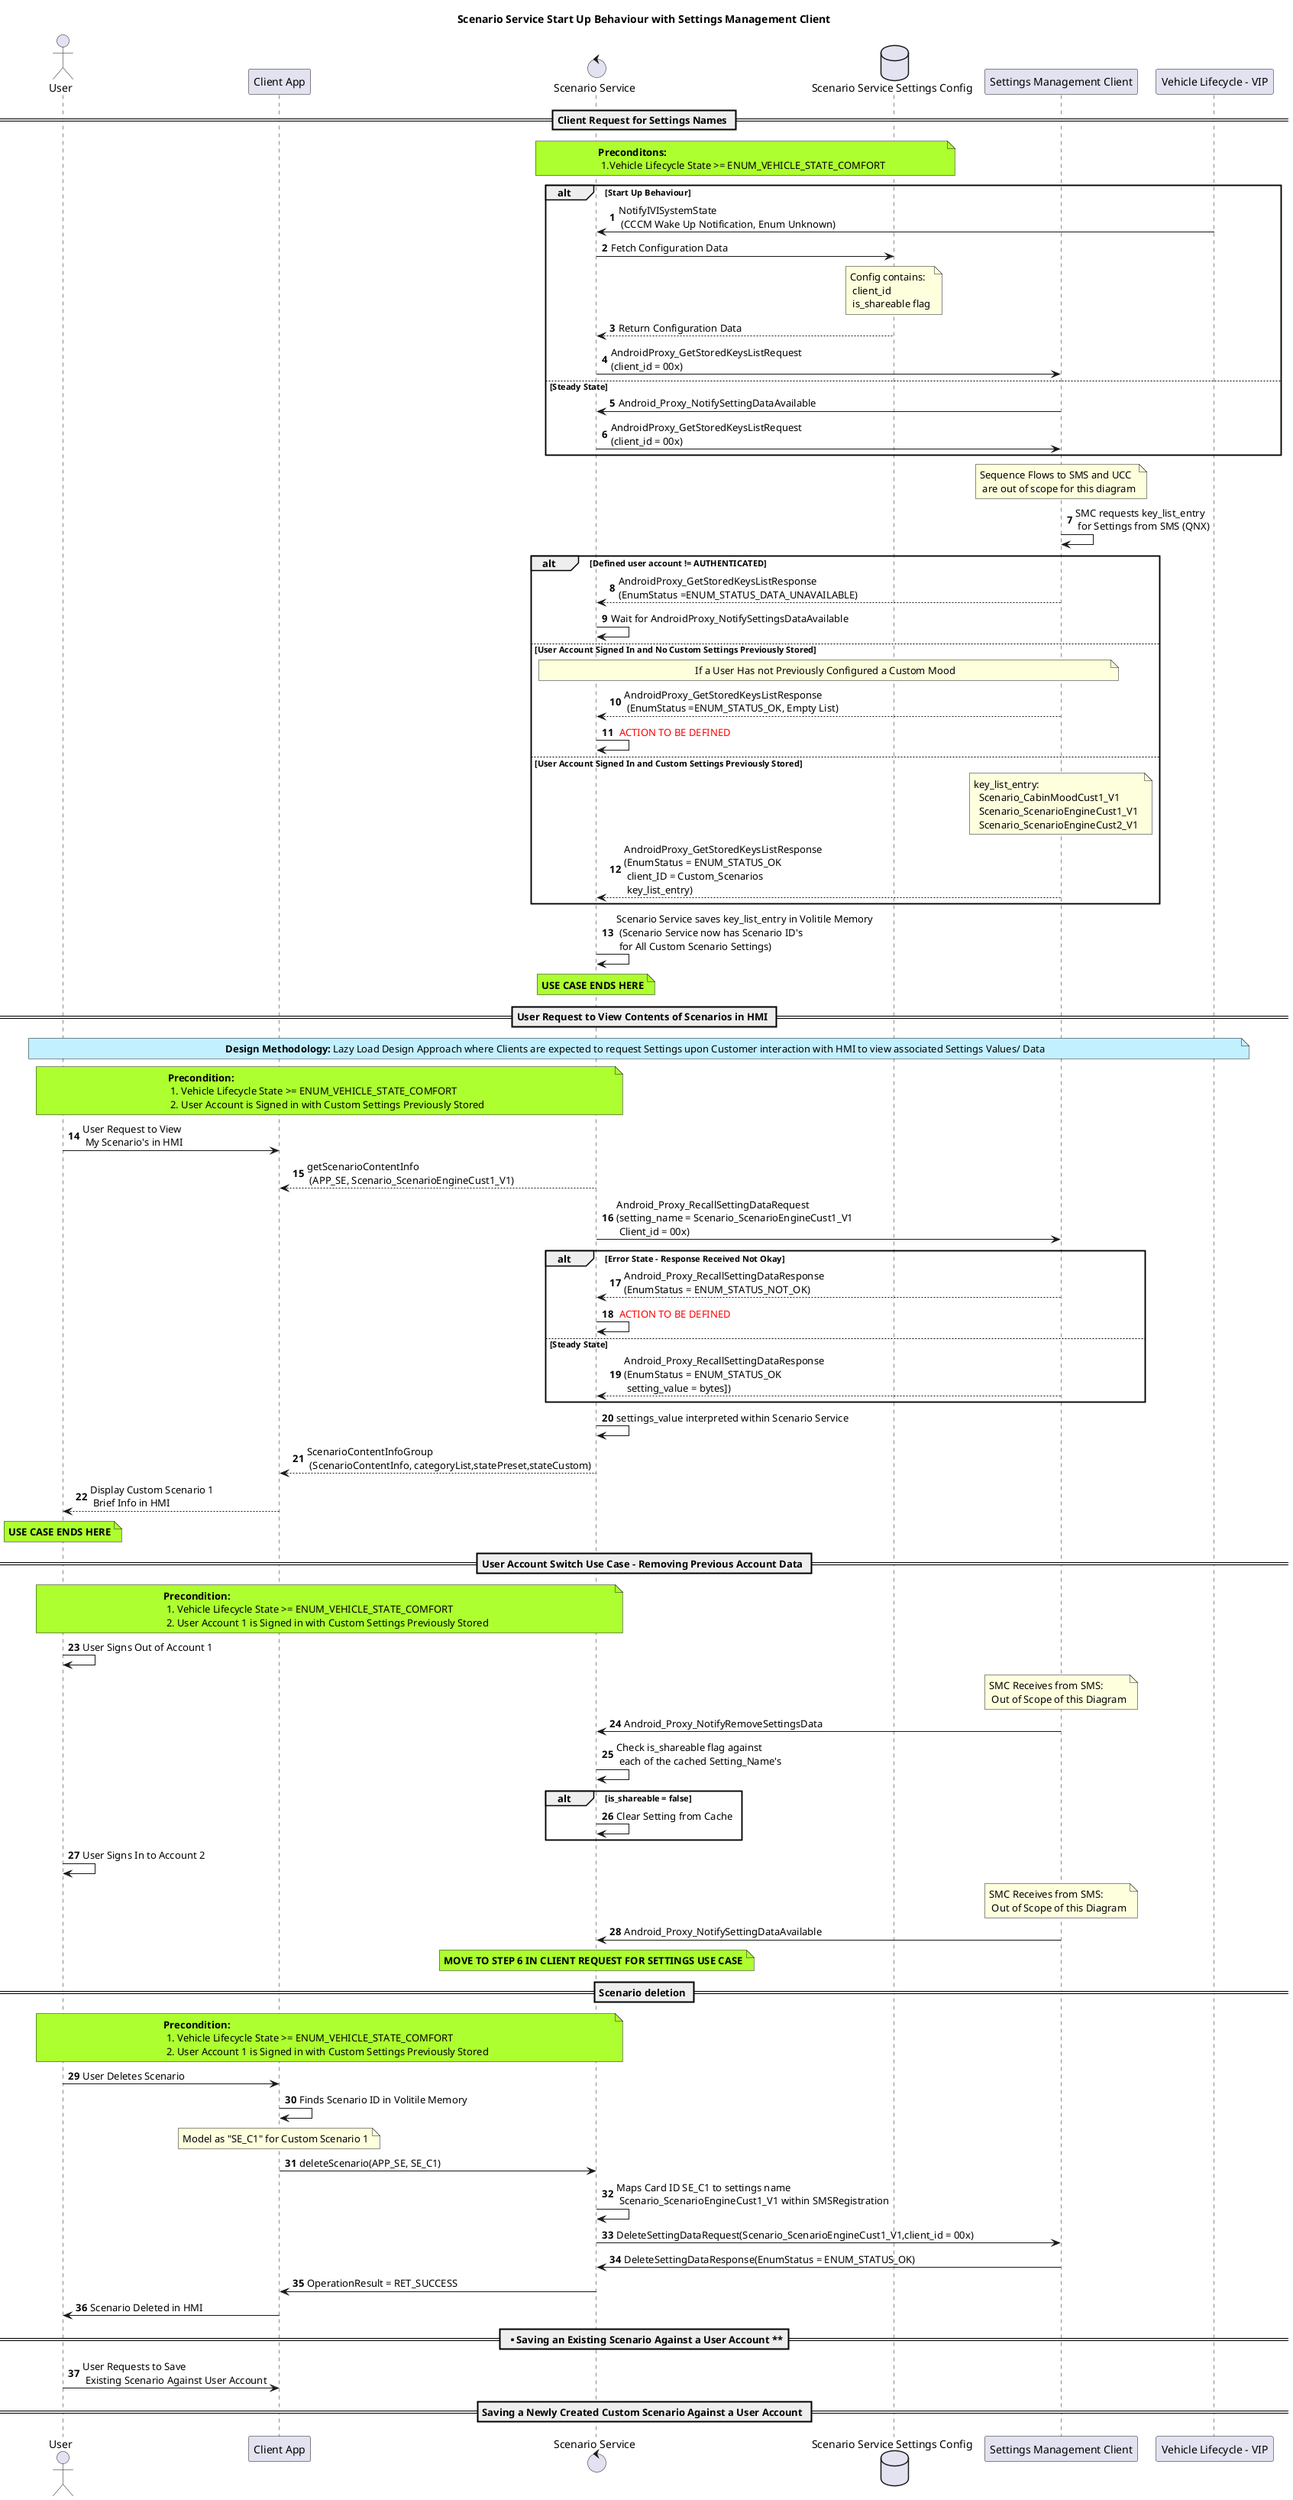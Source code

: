 @startuml Cabin_Moods_Application_Start_Up_UC
    
autonumber

actor "User" as U  
participant "Client App" as CA 
control "Scenario Service" as SS
database "Scenario Service Settings Config" as SSSC
participant "Settings Management Client" as SMC
participant "Vehicle Lifecycle - VIP" as VIP
title Scenario Service Start Up Behaviour with Settings Management Client

== Client Request for Settings Names == 

'all scenarios is_shareable flag = false
'scenario.jsonc stored within scenario service settings config 
'structure stored in memory
'if is_shareable present - d
'


    note over SS,SSSC #GreenYellow: **Preconditons:** \n 1.Vehicle Lifecycle State >= ENUM_VEHICLE_STATE_COMFORT 

        alt Start Up Behaviour
        VIP -> SS: NotifyIVISystemState \n (CCCM Wake Up Notification, Enum Unknown)
        SS -> SSSC: Fetch Configuration Data  
        note over SSSC : Config contains: \n client_id \n is_shareable flag
        SSSC --> SS: Return Configuration Data  
        SS -> SMC: AndroidProxy_GetStoredKeysListRequest\n(client_id = 00x)
        else Steady State
        SMC -> SS: Android_Proxy_NotifySettingDataAvailable
        SS -> SMC: AndroidProxy_GetStoredKeysListRequest\n(client_id = 00x)  
        end
        note over SMC: Sequence Flows to SMS and UCC \n are out of scope for this diagram 
        SMC -> SMC: SMC requests key_list_entry \n for Settings from SMS (QNX)
        
            alt Defined user account != AUTHENTICATED
                SMC --> SS: AndroidProxy_GetStoredKeysListResponse\n(EnumStatus =ENUM_STATUS_DATA_UNAVAILABLE)
                SS -> SS: Wait for AndroidProxy_NotifySettingsDataAvailable
            else User Account Signed In and No Custom Settings Previously Stored
                note over SS,SMC : If a User Has not Previously Configured a Custom Mood
                SMC --> SS: AndroidProxy_GetStoredKeysListResponse\n (EnumStatus =ENUM_STATUS_OK, Empty List)
                SS -> SS: <font color=red> ACTION TO BE DEFINED
            'If it's a Scenario, there's no intialisation of a value here because someone has not configured a scenario in the HMI
            else User Account Signed In and Custom Settings Previously Stored
                note over SMC : key_list_entry: \n  Scenario_CabinMoodCust1_V1 \n  Scenario_ScenarioEngineCust1_V1 \n  Scenario_ScenarioEngineCust2_V1        
                SMC --> SS: AndroidProxy_GetStoredKeysListResponse\n(EnumStatus = ENUM_STATUS_OK \n client_ID = Custom_Scenarios\n key_list_entry)
            end
        SS -> SS: Scenario Service saves key_list_entry in Volitile Memory \n (Scenario Service now has Scenario ID's \n for All Custom Scenario Settings)
    
    note over SS #GreenYellow : **USE CASE ENDS HERE**

== User Request to View Contents of Scenarios in HMI ==
    note across  #APPLICATION: **Design Methodology:** Lazy Load Design Approach where Clients are expected to request Settings upon Customer interaction with HMI to view associated Settings Values/ Data
   
    note over U,SS #GreenYellow : **Precondition:** \n 1. Vehicle Lifecycle State >= ENUM_VEHICLE_STATE_COMFORT \n 2. User Account is Signed in with Custom Settings Previously Stored

        U -> CA: User Request to View \n My Scenario's in HMI
        SS --> CA: getScenarioContentInfo \n (APP_SE, Scenario_ScenarioEngineCust1_V1)
        SS -> SMC: Android_Proxy_RecallSettingDataRequest\n(setting_name = Scenario_ScenarioEngineCust1_V1 \n Client_id = 00x) 
        
            alt Error State - Response Received Not Okay
            SMC --> SS: Android_Proxy_RecallSettingDataResponse\n(EnumStatus = ENUM_STATUS_NOT_OK) 
            SS -> SS: <font color=red> ACTION TO BE DEFINED
            'Remove this until we can confirm NOT_OKAY is a valid response
            else Steady State 
            SMC --> SS: Android_Proxy_RecallSettingDataResponse\n(EnumStatus = ENUM_STATUS_OK \n setting_value = bytes]) 
            end

        SS -> SS: settings_value interpreted within Scenario Service
        SS --> CA: ScenarioContentInfoGroup \n (ScenarioContentInfo, categoryList,statePreset,stateCustom)
        CA --> U: Display Custom Scenario 1 \n Brief Info in HMI

    note over U #GreenYellow: **USE CASE ENDS HERE**

== **User Account Switch Use Case - Removing Previous Account Data** ==

    note over U,SS #GreenYellow : **Precondition:** \n 1. Vehicle Lifecycle State >= ENUM_VEHICLE_STATE_COMFORT \n 2. User Account 1 is Signed in with Custom Settings Previously Stored 
        U-> U: User Signs Out of Account 1
        note over SMC : SMC Receives from SMS: \n Out of Scope of this Diagram
        SMC -> SS: Android_Proxy_NotifyRemoveSettingsData
        SS -> SS: Check is_shareable flag against \n each of the cached Setting_Name's
        
        alt is_shareable = false
        SS -> SS: Clear Setting from Cache
        end

        U-> U: User Signs In to Account 2
        note over SMC : SMC Receives from SMS: \n Out of Scope of this Diagram
        SMC -> SS: Android_Proxy_NotifySettingDataAvailable
    note over SS #GreenYellow: **MOVE TO STEP 6 IN CLIENT REQUEST FOR SETTINGS USE CASE**

== **Scenario deletion** ==

   note over U,SS #GreenYellow : **Precondition:** \n 1. Vehicle Lifecycle State >= ENUM_VEHICLE_STATE_COMFORT \n 2. User Account 1 is Signed in with Custom Settings Previously Stored 

        U -> CA: User Deletes Scenario
        CA -> CA: Finds Scenario ID in Volitile Memory
        note over CA : Model as "SE_C1" for Custom Scenario 1
        CA -> SS: deleteScenario(APP_SE, SE_C1)  
        SS -> SS: Maps Card ID SE_C1 to settings name \n Scenario_ScenarioEngineCust1_V1 within SMSRegistration
        SS -> SMC: DeleteSettingDataRequest(Scenario_ScenarioEngineCust1_V1,client_id = 00x)
        SMC -> SS: DeleteSettingDataResponse(EnumStatus = ENUM_STATUS_OK)
        SS -> CA: OperationResult = RET_SUCCESS
        CA -> U: Scenario Deleted in HMI

'If Delete response is NOT_OKAY - What should the HMI do? 

== ** Saving an Existing Scenario Against a User Account ** ==

U -> CA: User Requests to Save \n Existing Scenario Against User Account



== **Saving a Newly Created Custom Scenario Against a User Account** ==



@enduml